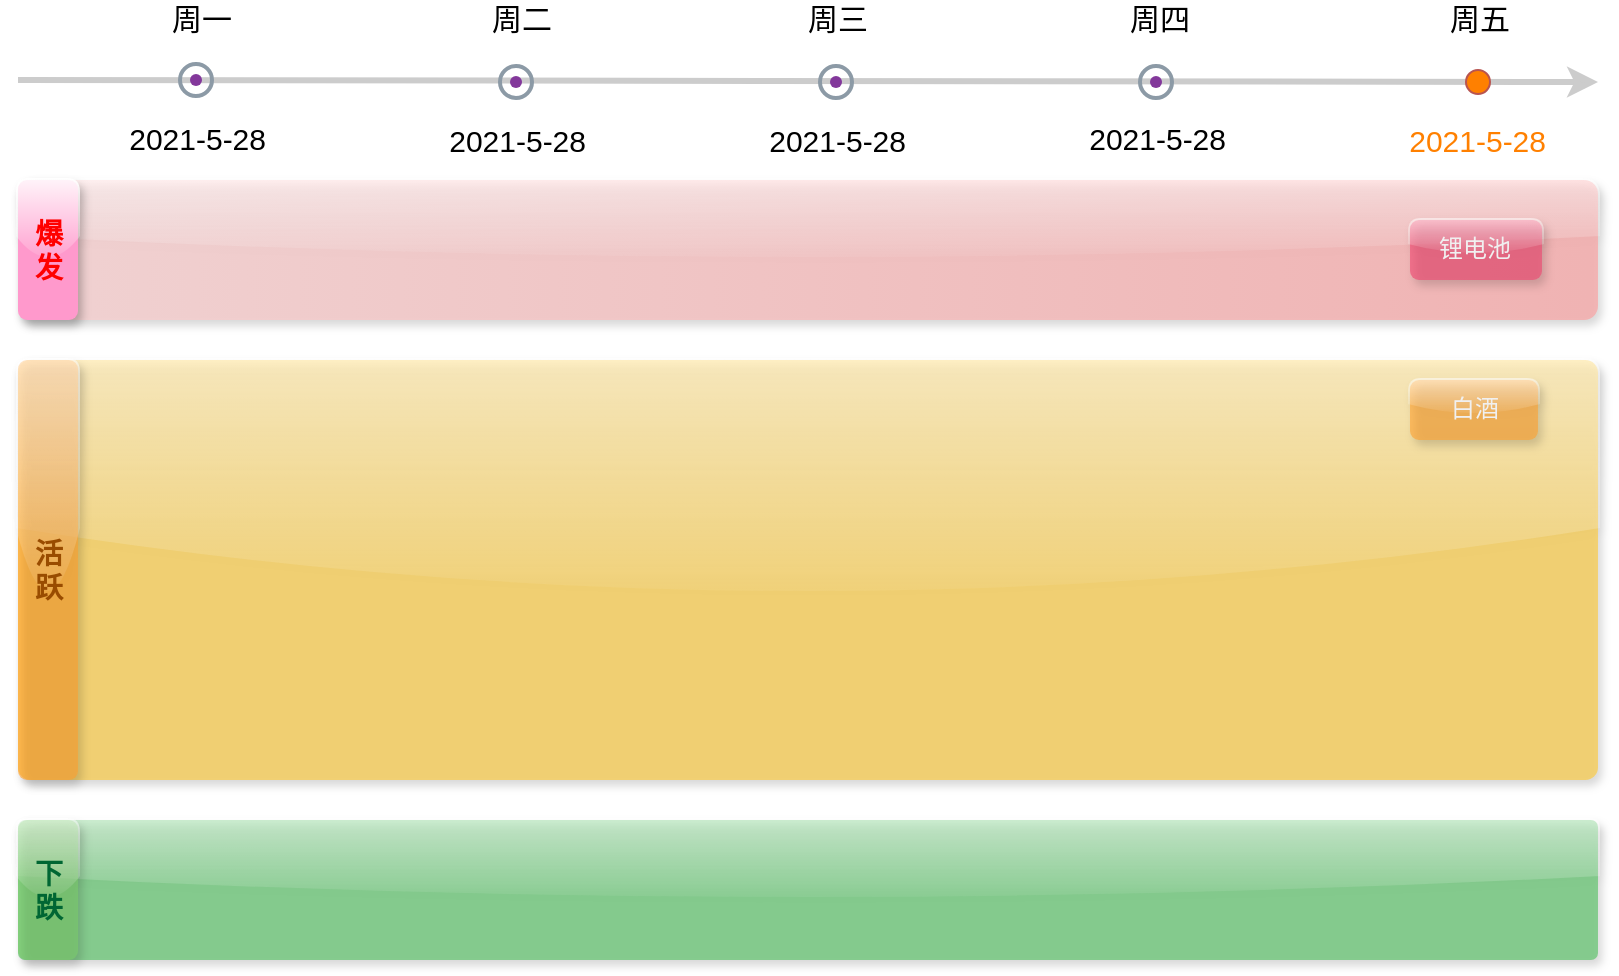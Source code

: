 <mxfile>
    <diagram id="Ukvk4j1G9wkoIwp5nvgm" name="Page-1">
        <mxGraphModel dx="942" dy="518" grid="1" gridSize="10" guides="1" tooltips="1" connect="1" arrows="1" fold="1" page="1" pageScale="1" pageWidth="850" pageHeight="1100" background="none" math="0" shadow="0">
            <root>
                <mxCell id="0"/>
                <mxCell id="1" parent="0"/>
                <mxCell id="21" value="" style="endArrow=classic;html=1;startArrow=none;align=right;horizontal=1;verticalAlign=bottom;strokeWidth=3;strokeColor=#ccc;" parent="1" edge="1">
                    <mxGeometry relative="1" as="geometry">
                        <mxPoint x="30" y="130" as="sourcePoint"/>
                        <mxPoint x="820" y="131" as="targetPoint"/>
                    </mxGeometry>
                </mxCell>
                <mxCell id="42" value="" style="aspect=fixed;perimeter=ellipsePerimeter;html=1;align=right;fontSize=12;verticalAlign=bottom;fontColor=#364149;shadow=0;dashed=0;image;image=img/lib/cumulus/netq_agent.svg;horizontal=1;strokeWidth=1;" parent="1" vertex="1">
                    <mxGeometry x="110" y="121" width="18" height="18" as="geometry"/>
                </mxCell>
                <mxCell id="127" value="2021-5-28" style="edgeLabel;resizable=0;html=1;align=right;verticalAlign=bottom;fontSize=15;horizontal=1;" parent="1" connectable="0" vertex="1">
                    <mxGeometry x="154" y="170" as="geometry"/>
                </mxCell>
                <mxCell id="129" value="" style="ellipse;whiteSpace=wrap;html=1;aspect=fixed;rounded=0;shadow=0;glass=0;labelBackgroundColor=#FF8000;sketch=0;fontSize=14;align=right;verticalAlign=bottom;strokeColor=#b85450;fillColor=#FF8000;" parent="1" vertex="1">
                    <mxGeometry x="754" y="125" width="12" height="12" as="geometry"/>
                </mxCell>
                <mxCell id="139" value="" style="rounded=1;shadow=1;glass=1;labelBackgroundColor=#FF8000;sketch=0;fontSize=14;fontColor=#FF9933;align=right;verticalAlign=bottom;fillColor=#FF9999;strokeColor=none;arcSize=10;gradientDirection=west;gradientColor=#FFCCCC;opacity=60;" parent="1" vertex="1">
                    <mxGeometry x="30" y="180" width="790" height="70" as="geometry"/>
                </mxCell>
                <mxCell id="141" value="" style="strokeColor=none;rounded=1;shadow=1;glass=1;labelBackgroundColor=#FF8000;sketch=0;fontSize=14;fontColor=#FF9933;align=right;verticalAlign=bottom;fillColor=#FF99CC;" parent="1" vertex="1">
                    <mxGeometry x="30" y="180" width="30" height="70" as="geometry"/>
                </mxCell>
                <mxCell id="143" value="爆&lt;br&gt;发" style="text;html=1;resizable=0;autosize=1;align=center;verticalAlign=middle;points=[];fillColor=none;strokeColor=none;rounded=0;shadow=1;glass=1;labelBackgroundColor=none;sketch=0;fontSize=14;fontColor=#FF0000;horizontal=1;rotation=0;fontStyle=1" parent="1" vertex="1">
                    <mxGeometry x="30" y="195" width="30" height="40" as="geometry"/>
                </mxCell>
                <mxCell id="146" value="" style="fillColor=#FFC82E;strokeColor=none;rounded=1;shadow=1;glass=1;labelBackgroundColor=none;sketch=0;fontSize=14;fontColor=#FF0000;align=right;verticalAlign=middle;opacity=60;arcSize=3;" parent="1" vertex="1">
                    <mxGeometry x="30" y="270" width="790" height="210" as="geometry"/>
                </mxCell>
                <mxCell id="147" value="" style="aspect=fixed;perimeter=ellipsePerimeter;html=1;align=right;fontSize=12;verticalAlign=bottom;fontColor=#364149;shadow=0;dashed=0;image;image=img/lib/cumulus/netq_agent.svg;horizontal=1;strokeWidth=1;" vertex="1" parent="1">
                    <mxGeometry x="270" y="122" width="18" height="18" as="geometry"/>
                </mxCell>
                <mxCell id="148" value="2021-5-28" style="edgeLabel;resizable=0;html=1;align=right;verticalAlign=bottom;fontSize=15;horizontal=1;" connectable="0" vertex="1" parent="1">
                    <mxGeometry x="314" y="171" as="geometry"/>
                </mxCell>
                <mxCell id="149" value="" style="aspect=fixed;perimeter=ellipsePerimeter;html=1;align=right;fontSize=12;verticalAlign=bottom;fontColor=#364149;shadow=0;dashed=0;image;image=img/lib/cumulus/netq_agent.svg;horizontal=1;strokeWidth=1;" vertex="1" parent="1">
                    <mxGeometry x="430" y="122" width="18" height="18" as="geometry"/>
                </mxCell>
                <mxCell id="150" value="2021-5-28" style="edgeLabel;resizable=0;html=1;align=right;verticalAlign=bottom;fontSize=15;horizontal=1;" connectable="0" vertex="1" parent="1">
                    <mxGeometry x="474" y="171" as="geometry"/>
                </mxCell>
                <mxCell id="151" value="" style="aspect=fixed;perimeter=ellipsePerimeter;html=1;align=right;fontSize=12;verticalAlign=bottom;fontColor=#364149;shadow=0;dashed=0;image;image=img/lib/cumulus/netq_agent.svg;horizontal=1;strokeWidth=1;" vertex="1" parent="1">
                    <mxGeometry x="590" y="122" width="18" height="18" as="geometry"/>
                </mxCell>
                <mxCell id="152" value="2021-5-28" style="edgeLabel;resizable=0;html=1;align=right;verticalAlign=bottom;fontSize=15;horizontal=1;" connectable="0" vertex="1" parent="1">
                    <mxGeometry x="634" y="170" as="geometry"/>
                </mxCell>
                <mxCell id="154" value="2021-5-28" style="edgeLabel;resizable=0;html=1;align=right;verticalAlign=bottom;fontSize=15;horizontal=1;fontColor=#FF8000;" connectable="0" vertex="1" parent="1">
                    <mxGeometry x="794" y="171" as="geometry"/>
                </mxCell>
                <mxCell id="160" value="周一" style="edgeLabel;resizable=0;html=1;align=right;verticalAlign=bottom;fontSize=15;horizontal=1;" connectable="0" vertex="1" parent="1">
                    <mxGeometry x="137" y="110" as="geometry"/>
                </mxCell>
                <mxCell id="161" value="周二" style="edgeLabel;resizable=0;html=1;align=right;verticalAlign=bottom;fontSize=15;horizontal=1;" connectable="0" vertex="1" parent="1">
                    <mxGeometry x="297" y="110" as="geometry"/>
                </mxCell>
                <mxCell id="162" value="周三" style="edgeLabel;resizable=0;html=1;align=right;verticalAlign=bottom;fontSize=15;horizontal=1;" connectable="0" vertex="1" parent="1">
                    <mxGeometry x="455" y="110" as="geometry"/>
                </mxCell>
                <mxCell id="163" value="周四" style="edgeLabel;resizable=0;html=1;align=right;verticalAlign=bottom;fontSize=15;horizontal=1;" connectable="0" vertex="1" parent="1">
                    <mxGeometry x="616" y="110" as="geometry"/>
                </mxCell>
                <mxCell id="164" value="周五" style="edgeLabel;resizable=0;html=1;align=right;verticalAlign=bottom;fontSize=15;horizontal=1;" connectable="0" vertex="1" parent="1">
                    <mxGeometry x="776" y="110" as="geometry"/>
                </mxCell>
                <mxCell id="165" value="" style="fillColor=#4BC05B;strokeColor=none;labelBackgroundColor=#2A2A2A;fontSize=13;fontColor=#F0F0F0;rounded=1;shadow=1;glass=1;arcSize=5;opacity=60;" vertex="1" parent="1">
                    <mxGeometry x="30" y="500" width="790" height="70" as="geometry"/>
                </mxCell>
                <mxCell id="166" value="" style="fillColor=#7CCC6C;strokeColor=none;rounded=1;shadow=1;glass=1;labelBackgroundColor=#2A2A2A;fontSize=13;fontColor=#F0F0F0;opacity=60;" vertex="1" parent="1">
                    <mxGeometry x="30" y="500" width="30" height="70" as="geometry"/>
                </mxCell>
                <mxCell id="167" value="" style="fillColor=#FFA12D;strokeColor=none;rounded=1;shadow=1;glass=1;labelBackgroundColor=#2A2A2A;fontSize=13;fontColor=#F0F0F0;opacity=60;" vertex="1" parent="1">
                    <mxGeometry x="30" y="270" width="30" height="210" as="geometry"/>
                </mxCell>
                <mxCell id="168" value="活&lt;br&gt;跃" style="text;html=1;resizable=0;autosize=1;align=center;verticalAlign=middle;points=[];fillColor=none;strokeColor=none;rounded=0;shadow=1;glass=1;labelBackgroundColor=none;sketch=0;fontSize=14;horizontal=1;rotation=0;fontStyle=1;fontColor=#994C00;" vertex="1" parent="1">
                    <mxGeometry x="30" y="355" width="30" height="40" as="geometry"/>
                </mxCell>
                <mxCell id="169" value="下&lt;br&gt;跌" style="text;html=1;resizable=0;autosize=1;align=center;verticalAlign=middle;points=[];rounded=0;shadow=1;glass=1;labelBackgroundColor=none;sketch=0;fontSize=14;horizontal=1;rotation=0;fontStyle=1;fontColor=#006633;" vertex="1" parent="1">
                    <mxGeometry x="30" y="515" width="30" height="40" as="geometry"/>
                </mxCell>
                <mxCell id="170" value="" style="fillColor=#F1446F;strokeColor=none;rounded=1;shadow=1;glass=1;labelBackgroundColor=#2A2A2A;fontSize=13;fontColor=#994C00;opacity=60;" vertex="1" parent="1">
                    <mxGeometry x="726" y="200" width="66" height="30" as="geometry"/>
                </mxCell>
                <mxCell id="172" value="锂电池" style="edgeLabel;resizable=0;align=right;verticalAlign=bottom;fontSize=12;horizontal=1;labelBackgroundColor=none;fontColor=#F0F0F0;" connectable="0" vertex="1" parent="1">
                    <mxGeometry x="778" y="223" as="geometry"/>
                </mxCell>
                <mxCell id="173" value="" style="fillColor=#FFA12D;strokeColor=none;rounded=1;shadow=1;glass=1;labelBackgroundColor=none;fontSize=12;fontColor=#F0F0F0;opacity=60;html=0;" vertex="1" parent="1">
                    <mxGeometry x="726" y="280" width="64" height="30" as="geometry"/>
                </mxCell>
                <mxCell id="174" value="白酒" style="edgeLabel;resizable=0;align=right;verticalAlign=bottom;fontSize=12;horizontal=1;labelBackgroundColor=none;fontColor=#F0F0F0;" connectable="0" vertex="1" parent="1">
                    <mxGeometry x="772" y="303" as="geometry"/>
                </mxCell>
            </root>
        </mxGraphModel>
    </diagram>
</mxfile>